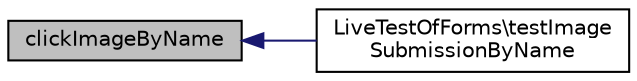 digraph "clickImageByName"
{
  edge [fontname="Helvetica",fontsize="10",labelfontname="Helvetica",labelfontsize="10"];
  node [fontname="Helvetica",fontsize="10",shape=record];
  rankdir="LR";
  Node1 [label="clickImageByName",height=0.2,width=0.4,color="black", fillcolor="grey75", style="filled" fontcolor="black"];
  Node1 -> Node2 [dir="back",color="midnightblue",fontsize="10",style="solid",fontname="Helvetica"];
  Node2 [label="LiveTestOfForms\\testImage\lSubmissionByName",height=0.2,width=0.4,color="black", fillcolor="white", style="filled",URL="$class_live_test_of_forms.html#a67e896bd06a86e6b6f2fa73ba0c705f4"];
}
